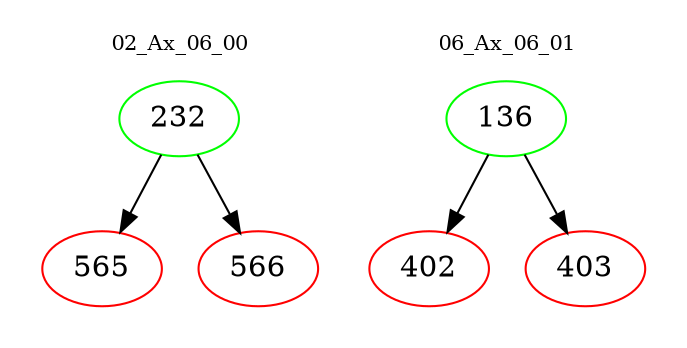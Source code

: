 digraph{
subgraph cluster_0 {
color = white
label = "02_Ax_06_00";
fontsize=10;
T0_232 [label="232", color="green"]
T0_232 -> T0_565 [color="black"]
T0_565 [label="565", color="red"]
T0_232 -> T0_566 [color="black"]
T0_566 [label="566", color="red"]
}
subgraph cluster_1 {
color = white
label = "06_Ax_06_01";
fontsize=10;
T1_136 [label="136", color="green"]
T1_136 -> T1_402 [color="black"]
T1_402 [label="402", color="red"]
T1_136 -> T1_403 [color="black"]
T1_403 [label="403", color="red"]
}
}
